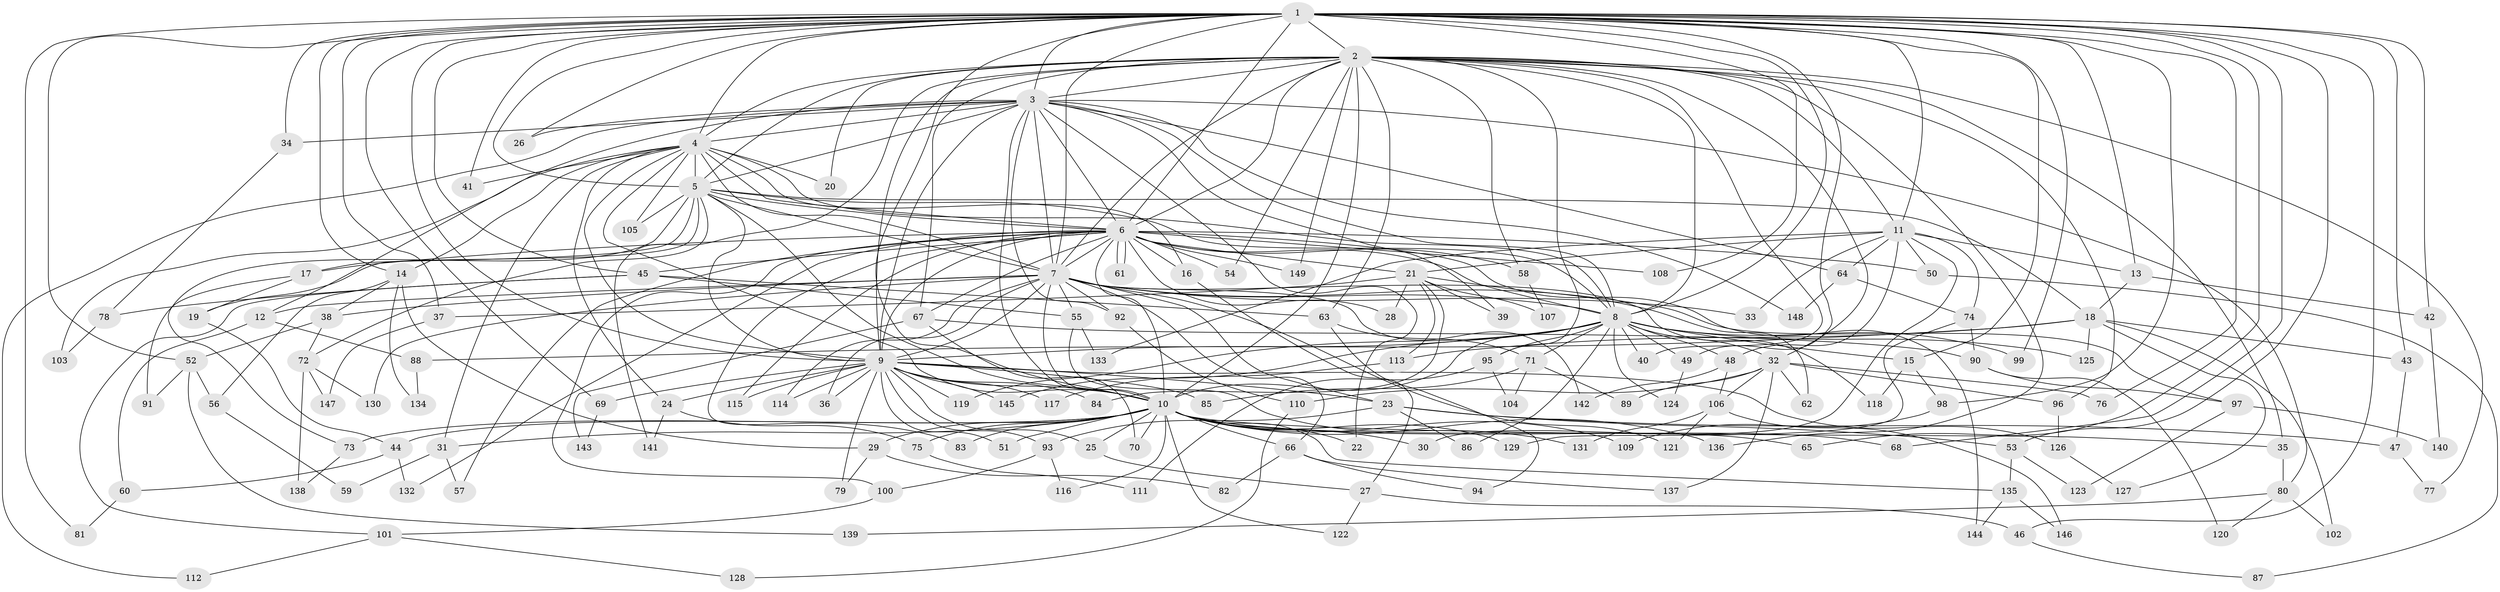 // coarse degree distribution, {27: 0.016666666666666666, 21: 0.016666666666666666, 14: 0.05, 18: 0.016666666666666666, 19: 0.016666666666666666, 10: 0.016666666666666666, 11: 0.016666666666666666, 6: 0.08333333333333333, 4: 0.08333333333333333, 9: 0.03333333333333333, 3: 0.08333333333333333, 15: 0.016666666666666666, 7: 0.06666666666666667, 5: 0.13333333333333333, 2: 0.35}
// Generated by graph-tools (version 1.1) at 2025/49/03/04/25 22:49:36]
// undirected, 149 vertices, 323 edges
graph export_dot {
  node [color=gray90,style=filled];
  1;
  2;
  3;
  4;
  5;
  6;
  7;
  8;
  9;
  10;
  11;
  12;
  13;
  14;
  15;
  16;
  17;
  18;
  19;
  20;
  21;
  22;
  23;
  24;
  25;
  26;
  27;
  28;
  29;
  30;
  31;
  32;
  33;
  34;
  35;
  36;
  37;
  38;
  39;
  40;
  41;
  42;
  43;
  44;
  45;
  46;
  47;
  48;
  49;
  50;
  51;
  52;
  53;
  54;
  55;
  56;
  57;
  58;
  59;
  60;
  61;
  62;
  63;
  64;
  65;
  66;
  67;
  68;
  69;
  70;
  71;
  72;
  73;
  74;
  75;
  76;
  77;
  78;
  79;
  80;
  81;
  82;
  83;
  84;
  85;
  86;
  87;
  88;
  89;
  90;
  91;
  92;
  93;
  94;
  95;
  96;
  97;
  98;
  99;
  100;
  101;
  102;
  103;
  104;
  105;
  106;
  107;
  108;
  109;
  110;
  111;
  112;
  113;
  114;
  115;
  116;
  117;
  118;
  119;
  120;
  121;
  122;
  123;
  124;
  125;
  126;
  127;
  128;
  129;
  130;
  131;
  132;
  133;
  134;
  135;
  136;
  137;
  138;
  139;
  140;
  141;
  142;
  143;
  144;
  145;
  146;
  147;
  148;
  149;
  1 -- 2;
  1 -- 3;
  1 -- 4;
  1 -- 5;
  1 -- 6;
  1 -- 7;
  1 -- 8;
  1 -- 9;
  1 -- 10;
  1 -- 11;
  1 -- 13;
  1 -- 14;
  1 -- 15;
  1 -- 26;
  1 -- 34;
  1 -- 37;
  1 -- 41;
  1 -- 42;
  1 -- 43;
  1 -- 45;
  1 -- 46;
  1 -- 49;
  1 -- 52;
  1 -- 53;
  1 -- 65;
  1 -- 68;
  1 -- 69;
  1 -- 76;
  1 -- 81;
  1 -- 98;
  1 -- 99;
  1 -- 108;
  2 -- 3;
  2 -- 4;
  2 -- 5;
  2 -- 6;
  2 -- 7;
  2 -- 8;
  2 -- 9;
  2 -- 10;
  2 -- 11;
  2 -- 20;
  2 -- 32;
  2 -- 35;
  2 -- 40;
  2 -- 54;
  2 -- 58;
  2 -- 63;
  2 -- 67;
  2 -- 77;
  2 -- 95;
  2 -- 96;
  2 -- 136;
  2 -- 141;
  2 -- 149;
  3 -- 4;
  3 -- 5;
  3 -- 6;
  3 -- 7;
  3 -- 8;
  3 -- 9;
  3 -- 10;
  3 -- 12;
  3 -- 22;
  3 -- 26;
  3 -- 34;
  3 -- 39;
  3 -- 64;
  3 -- 80;
  3 -- 92;
  3 -- 112;
  3 -- 148;
  4 -- 5;
  4 -- 6;
  4 -- 7;
  4 -- 8;
  4 -- 9;
  4 -- 10;
  4 -- 14;
  4 -- 16;
  4 -- 20;
  4 -- 24;
  4 -- 31;
  4 -- 41;
  4 -- 103;
  4 -- 105;
  5 -- 6;
  5 -- 7;
  5 -- 8;
  5 -- 9;
  5 -- 10;
  5 -- 17;
  5 -- 18;
  5 -- 19;
  5 -- 72;
  5 -- 73;
  5 -- 105;
  6 -- 7;
  6 -- 8;
  6 -- 9;
  6 -- 10;
  6 -- 16;
  6 -- 17;
  6 -- 21;
  6 -- 28;
  6 -- 45;
  6 -- 50;
  6 -- 54;
  6 -- 57;
  6 -- 58;
  6 -- 61;
  6 -- 61;
  6 -- 67;
  6 -- 83;
  6 -- 100;
  6 -- 108;
  6 -- 115;
  6 -- 132;
  6 -- 144;
  6 -- 149;
  7 -- 8;
  7 -- 9;
  7 -- 10;
  7 -- 12;
  7 -- 23;
  7 -- 33;
  7 -- 36;
  7 -- 38;
  7 -- 55;
  7 -- 66;
  7 -- 92;
  7 -- 97;
  7 -- 114;
  7 -- 118;
  7 -- 121;
  7 -- 130;
  7 -- 142;
  8 -- 9;
  8 -- 10;
  8 -- 15;
  8 -- 32;
  8 -- 40;
  8 -- 48;
  8 -- 49;
  8 -- 71;
  8 -- 86;
  8 -- 95;
  8 -- 99;
  8 -- 119;
  8 -- 124;
  8 -- 125;
  8 -- 145;
  9 -- 10;
  9 -- 23;
  9 -- 24;
  9 -- 25;
  9 -- 36;
  9 -- 51;
  9 -- 69;
  9 -- 79;
  9 -- 84;
  9 -- 85;
  9 -- 93;
  9 -- 114;
  9 -- 115;
  9 -- 117;
  9 -- 119;
  9 -- 126;
  9 -- 145;
  10 -- 22;
  10 -- 25;
  10 -- 29;
  10 -- 30;
  10 -- 31;
  10 -- 35;
  10 -- 44;
  10 -- 51;
  10 -- 65;
  10 -- 66;
  10 -- 68;
  10 -- 70;
  10 -- 73;
  10 -- 75;
  10 -- 83;
  10 -- 109;
  10 -- 116;
  10 -- 122;
  10 -- 129;
  10 -- 135;
  10 -- 136;
  11 -- 13;
  11 -- 21;
  11 -- 30;
  11 -- 33;
  11 -- 48;
  11 -- 50;
  11 -- 64;
  11 -- 74;
  11 -- 133;
  12 -- 60;
  12 -- 88;
  13 -- 18;
  13 -- 42;
  14 -- 29;
  14 -- 38;
  14 -- 56;
  14 -- 134;
  15 -- 98;
  15 -- 118;
  16 -- 27;
  17 -- 19;
  17 -- 91;
  18 -- 43;
  18 -- 88;
  18 -- 102;
  18 -- 113;
  18 -- 125;
  18 -- 127;
  19 -- 44;
  21 -- 28;
  21 -- 37;
  21 -- 39;
  21 -- 62;
  21 -- 84;
  21 -- 107;
  21 -- 113;
  23 -- 47;
  23 -- 53;
  23 -- 86;
  23 -- 93;
  24 -- 75;
  24 -- 141;
  25 -- 27;
  27 -- 46;
  27 -- 122;
  29 -- 79;
  29 -- 82;
  31 -- 57;
  31 -- 59;
  32 -- 62;
  32 -- 76;
  32 -- 89;
  32 -- 96;
  32 -- 106;
  32 -- 110;
  32 -- 137;
  34 -- 78;
  35 -- 80;
  37 -- 147;
  38 -- 52;
  38 -- 72;
  42 -- 140;
  43 -- 47;
  44 -- 60;
  44 -- 132;
  45 -- 55;
  45 -- 63;
  45 -- 78;
  45 -- 101;
  46 -- 87;
  47 -- 77;
  48 -- 106;
  48 -- 142;
  49 -- 124;
  50 -- 87;
  52 -- 56;
  52 -- 91;
  52 -- 139;
  53 -- 123;
  53 -- 135;
  55 -- 131;
  55 -- 133;
  56 -- 59;
  58 -- 107;
  60 -- 81;
  63 -- 71;
  63 -- 94;
  64 -- 74;
  64 -- 148;
  66 -- 82;
  66 -- 94;
  66 -- 137;
  67 -- 70;
  67 -- 90;
  67 -- 143;
  69 -- 143;
  71 -- 85;
  71 -- 89;
  71 -- 104;
  72 -- 130;
  72 -- 138;
  72 -- 147;
  73 -- 138;
  74 -- 90;
  74 -- 129;
  75 -- 111;
  78 -- 103;
  80 -- 102;
  80 -- 120;
  80 -- 139;
  88 -- 134;
  90 -- 97;
  90 -- 120;
  92 -- 110;
  93 -- 100;
  93 -- 116;
  95 -- 104;
  95 -- 111;
  96 -- 126;
  97 -- 123;
  97 -- 140;
  98 -- 109;
  100 -- 101;
  101 -- 112;
  101 -- 128;
  106 -- 121;
  106 -- 131;
  106 -- 146;
  110 -- 128;
  113 -- 117;
  126 -- 127;
  135 -- 144;
  135 -- 146;
}
